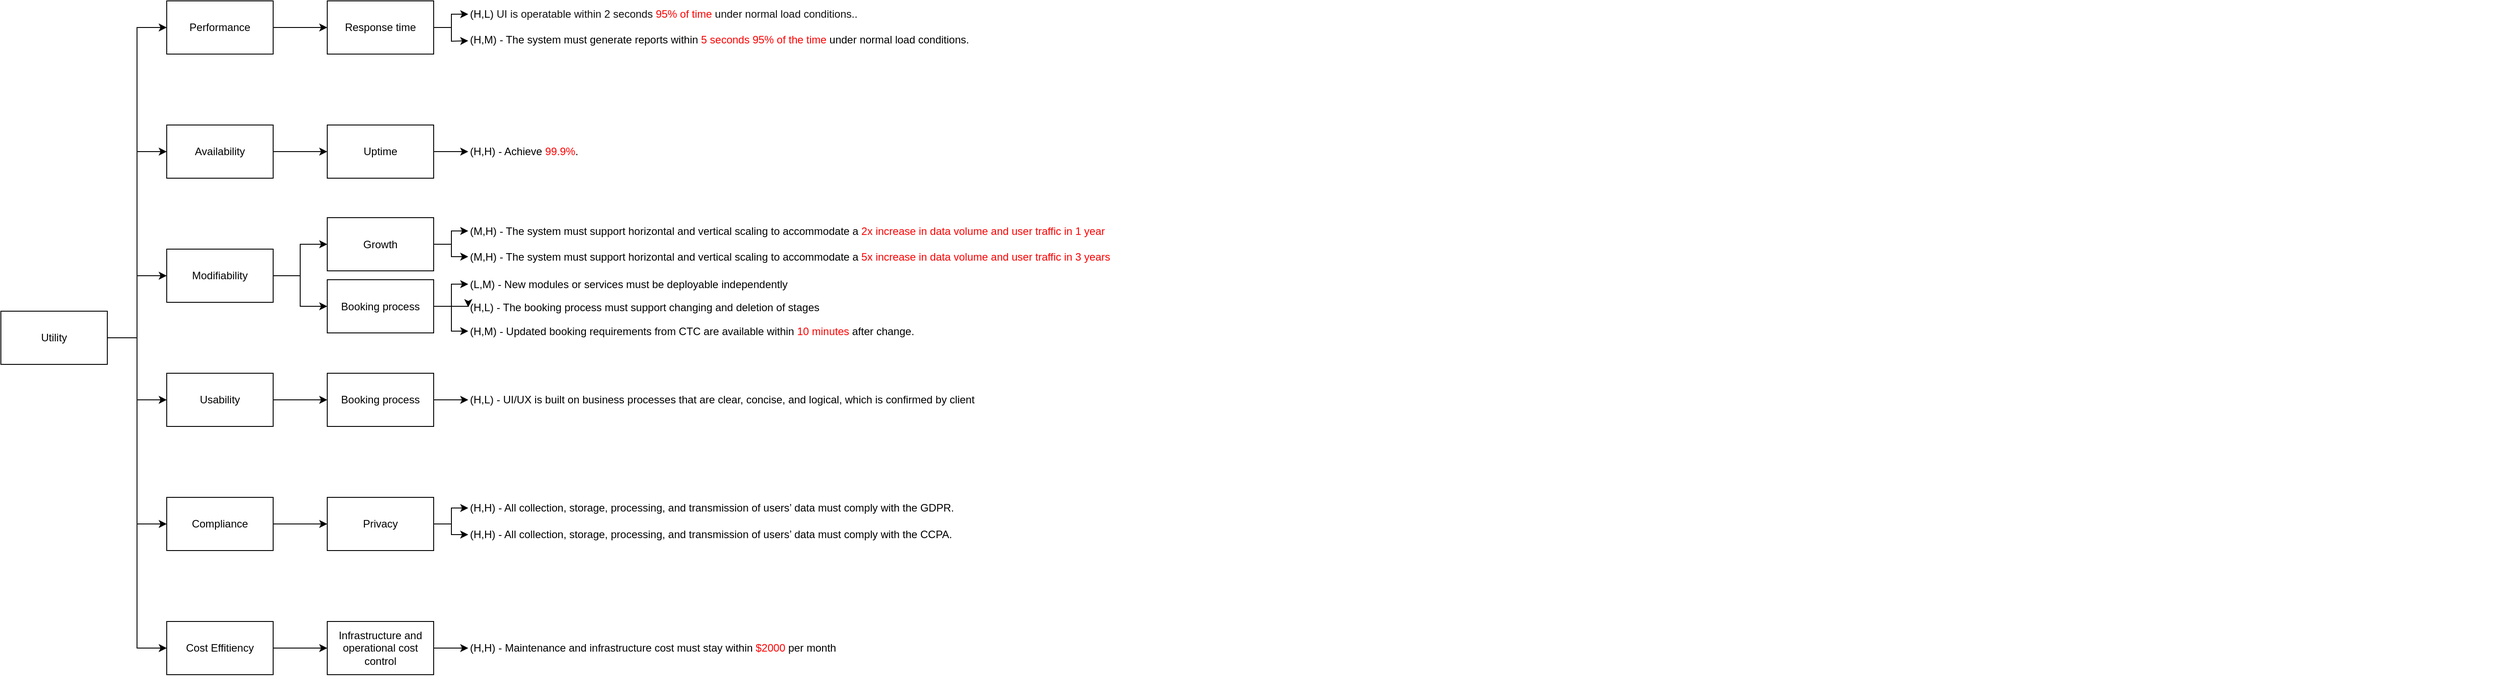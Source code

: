 <mxfile version="27.0.4">
  <diagram name="Page-1" id="o3Bn1y6jxGDED7frqozC">
    <mxGraphModel dx="898" dy="549" grid="1" gridSize="10" guides="1" tooltips="1" connect="1" arrows="1" fold="1" page="1" pageScale="1" pageWidth="850" pageHeight="1100" math="0" shadow="0">
      <root>
        <mxCell id="0" />
        <mxCell id="1" parent="0" />
        <mxCell id="qGtngPjAGswrNh9nRBlN-7" style="edgeStyle=orthogonalEdgeStyle;rounded=0;orthogonalLoop=1;jettySize=auto;html=1;entryX=0;entryY=0.5;entryDx=0;entryDy=0;" parent="1" source="qGtngPjAGswrNh9nRBlN-1" target="qGtngPjAGswrNh9nRBlN-2" edge="1">
          <mxGeometry relative="1" as="geometry" />
        </mxCell>
        <mxCell id="qGtngPjAGswrNh9nRBlN-8" style="edgeStyle=orthogonalEdgeStyle;rounded=0;orthogonalLoop=1;jettySize=auto;html=1;entryX=0;entryY=0.5;entryDx=0;entryDy=0;" parent="1" source="qGtngPjAGswrNh9nRBlN-1" target="qGtngPjAGswrNh9nRBlN-4" edge="1">
          <mxGeometry relative="1" as="geometry" />
        </mxCell>
        <mxCell id="qGtngPjAGswrNh9nRBlN-9" style="edgeStyle=orthogonalEdgeStyle;rounded=0;orthogonalLoop=1;jettySize=auto;html=1;entryX=0;entryY=0.5;entryDx=0;entryDy=0;" parent="1" source="qGtngPjAGswrNh9nRBlN-1" target="qGtngPjAGswrNh9nRBlN-3" edge="1">
          <mxGeometry relative="1" as="geometry" />
        </mxCell>
        <mxCell id="qGtngPjAGswrNh9nRBlN-10" style="edgeStyle=orthogonalEdgeStyle;rounded=0;orthogonalLoop=1;jettySize=auto;html=1;entryX=0;entryY=0.5;entryDx=0;entryDy=0;" parent="1" source="qGtngPjAGswrNh9nRBlN-1" target="qGtngPjAGswrNh9nRBlN-5" edge="1">
          <mxGeometry relative="1" as="geometry" />
        </mxCell>
        <mxCell id="qGtngPjAGswrNh9nRBlN-11" style="edgeStyle=orthogonalEdgeStyle;rounded=0;orthogonalLoop=1;jettySize=auto;html=1;entryX=0;entryY=0.5;entryDx=0;entryDy=0;" parent="1" source="qGtngPjAGswrNh9nRBlN-1" target="qGtngPjAGswrNh9nRBlN-6" edge="1">
          <mxGeometry relative="1" as="geometry" />
        </mxCell>
        <mxCell id="qGtngPjAGswrNh9nRBlN-58" style="edgeStyle=orthogonalEdgeStyle;rounded=0;orthogonalLoop=1;jettySize=auto;html=1;exitX=1;exitY=0.5;exitDx=0;exitDy=0;entryX=0;entryY=0.5;entryDx=0;entryDy=0;" parent="1" source="qGtngPjAGswrNh9nRBlN-1" target="qGtngPjAGswrNh9nRBlN-55" edge="1">
          <mxGeometry relative="1" as="geometry" />
        </mxCell>
        <mxCell id="qGtngPjAGswrNh9nRBlN-1" value="Utility" style="rounded=0;whiteSpace=wrap;html=1;" parent="1" vertex="1">
          <mxGeometry x="73" y="420" width="120" height="60" as="geometry" />
        </mxCell>
        <mxCell id="qGtngPjAGswrNh9nRBlN-34" style="edgeStyle=orthogonalEdgeStyle;rounded=0;orthogonalLoop=1;jettySize=auto;html=1;exitX=1;exitY=0.5;exitDx=0;exitDy=0;entryX=0;entryY=0.5;entryDx=0;entryDy=0;" parent="1" source="qGtngPjAGswrNh9nRBlN-2" target="qGtngPjAGswrNh9nRBlN-12" edge="1">
          <mxGeometry relative="1" as="geometry" />
        </mxCell>
        <mxCell id="qGtngPjAGswrNh9nRBlN-2" value="Performance" style="rounded=0;whiteSpace=wrap;html=1;" parent="1" vertex="1">
          <mxGeometry x="260" y="70" width="120" height="60" as="geometry" />
        </mxCell>
        <mxCell id="qGtngPjAGswrNh9nRBlN-37" style="edgeStyle=orthogonalEdgeStyle;rounded=0;orthogonalLoop=1;jettySize=auto;html=1;exitX=1;exitY=0.5;exitDx=0;exitDy=0;entryX=0;entryY=0.5;entryDx=0;entryDy=0;" parent="1" source="qGtngPjAGswrNh9nRBlN-3" target="qGtngPjAGswrNh9nRBlN-22" edge="1">
          <mxGeometry relative="1" as="geometry" />
        </mxCell>
        <mxCell id="qGtngPjAGswrNh9nRBlN-39" style="edgeStyle=orthogonalEdgeStyle;rounded=0;orthogonalLoop=1;jettySize=auto;html=1;exitX=1;exitY=0.5;exitDx=0;exitDy=0;entryX=0;entryY=0.5;entryDx=0;entryDy=0;" parent="1" source="qGtngPjAGswrNh9nRBlN-3" target="qGtngPjAGswrNh9nRBlN-25" edge="1">
          <mxGeometry relative="1" as="geometry" />
        </mxCell>
        <mxCell id="qGtngPjAGswrNh9nRBlN-3" value="Modifiability" style="rounded=0;whiteSpace=wrap;html=1;" parent="1" vertex="1">
          <mxGeometry x="260" y="350" width="120" height="60" as="geometry" />
        </mxCell>
        <mxCell id="qGtngPjAGswrNh9nRBlN-36" style="edgeStyle=orthogonalEdgeStyle;rounded=0;orthogonalLoop=1;jettySize=auto;html=1;exitX=1;exitY=0.5;exitDx=0;exitDy=0;entryX=0;entryY=0.5;entryDx=0;entryDy=0;" parent="1" source="qGtngPjAGswrNh9nRBlN-4" target="qGtngPjAGswrNh9nRBlN-14" edge="1">
          <mxGeometry relative="1" as="geometry" />
        </mxCell>
        <mxCell id="qGtngPjAGswrNh9nRBlN-4" value="Availability" style="rounded=0;whiteSpace=wrap;html=1;" parent="1" vertex="1">
          <mxGeometry x="260" y="210" width="120" height="60" as="geometry" />
        </mxCell>
        <mxCell id="qGtngPjAGswrNh9nRBlN-38" style="edgeStyle=orthogonalEdgeStyle;rounded=0;orthogonalLoop=1;jettySize=auto;html=1;exitX=1;exitY=0.5;exitDx=0;exitDy=0;entryX=0;entryY=0.5;entryDx=0;entryDy=0;" parent="1" source="qGtngPjAGswrNh9nRBlN-5" target="qGtngPjAGswrNh9nRBlN-29" edge="1">
          <mxGeometry relative="1" as="geometry" />
        </mxCell>
        <mxCell id="qGtngPjAGswrNh9nRBlN-5" value="Usability" style="rounded=0;whiteSpace=wrap;html=1;" parent="1" vertex="1">
          <mxGeometry x="260" y="490" width="120" height="60" as="geometry" />
        </mxCell>
        <mxCell id="qGtngPjAGswrNh9nRBlN-40" style="edgeStyle=orthogonalEdgeStyle;rounded=0;orthogonalLoop=1;jettySize=auto;html=1;exitX=1;exitY=0.5;exitDx=0;exitDy=0;entryX=0;entryY=0.5;entryDx=0;entryDy=0;" parent="1" source="qGtngPjAGswrNh9nRBlN-6" target="qGtngPjAGswrNh9nRBlN-32" edge="1">
          <mxGeometry relative="1" as="geometry" />
        </mxCell>
        <mxCell id="qGtngPjAGswrNh9nRBlN-6" value="Compliance" style="rounded=0;whiteSpace=wrap;html=1;" parent="1" vertex="1">
          <mxGeometry x="260" y="630" width="120" height="60" as="geometry" />
        </mxCell>
        <mxCell id="qGtngPjAGswrNh9nRBlN-41" style="edgeStyle=orthogonalEdgeStyle;rounded=0;orthogonalLoop=1;jettySize=auto;html=1;exitX=1;exitY=0.5;exitDx=0;exitDy=0;entryX=0;entryY=0.5;entryDx=0;entryDy=0;" parent="1" source="qGtngPjAGswrNh9nRBlN-12" target="qGtngPjAGswrNh9nRBlN-15" edge="1">
          <mxGeometry relative="1" as="geometry" />
        </mxCell>
        <mxCell id="qGtngPjAGswrNh9nRBlN-43" style="edgeStyle=orthogonalEdgeStyle;rounded=0;orthogonalLoop=1;jettySize=auto;html=1;exitX=1;exitY=0.5;exitDx=0;exitDy=0;entryX=0;entryY=0.5;entryDx=0;entryDy=0;" parent="1" source="qGtngPjAGswrNh9nRBlN-12" edge="1">
          <mxGeometry relative="1" as="geometry">
            <mxPoint x="600" y="115" as="targetPoint" />
          </mxGeometry>
        </mxCell>
        <mxCell id="qGtngPjAGswrNh9nRBlN-12" value="Response time" style="rounded=0;whiteSpace=wrap;html=1;" parent="1" vertex="1">
          <mxGeometry x="441" y="70" width="120" height="60" as="geometry" />
        </mxCell>
        <mxCell id="qGtngPjAGswrNh9nRBlN-61" style="edgeStyle=orthogonalEdgeStyle;rounded=0;orthogonalLoop=1;jettySize=auto;html=1;entryX=0;entryY=0.5;entryDx=0;entryDy=0;" parent="1" source="qGtngPjAGswrNh9nRBlN-14" target="qGtngPjAGswrNh9nRBlN-20" edge="1">
          <mxGeometry relative="1" as="geometry" />
        </mxCell>
        <mxCell id="qGtngPjAGswrNh9nRBlN-14" value="Uptime" style="rounded=0;whiteSpace=wrap;html=1;" parent="1" vertex="1">
          <mxGeometry x="441" y="210" width="120" height="60" as="geometry" />
        </mxCell>
        <mxCell id="qGtngPjAGswrNh9nRBlN-15" value="&lt;font&gt;(H,L)&amp;nbsp;&lt;span style=&quot;color: rgb(17, 17, 17); background-color: rgb(255, 255, 255);&quot;&gt;UI is operatable within 2 seconds &lt;/span&gt;&lt;span style=&quot;background-color: rgb(255, 255, 255); color: rgb(17, 17, 17);&quot;&gt;&lt;font style=&quot;color: rgb(255, 0, 0);&quot;&gt;95% of time&lt;/font&gt;&lt;/span&gt;&lt;span style=&quot;color: rgb(17, 17, 17); background-color: rgb(255, 255, 255);&quot;&gt; under normal load conditions..&lt;/span&gt;&lt;/font&gt;" style="text;html=1;align=left;verticalAlign=middle;whiteSpace=wrap;rounded=0;" parent="1" vertex="1">
          <mxGeometry x="600" y="70" width="540" height="30" as="geometry" />
        </mxCell>
        <mxCell id="qGtngPjAGswrNh9nRBlN-16" value="(H,M) - The system must generate reports within &lt;font style=&quot;color: light-dark(rgb(255, 0, 0), rgb(237, 237, 237));&quot;&gt;5 seconds 95% of the time&lt;/font&gt; under normal load conditions." style="text;html=1;align=left;verticalAlign=middle;whiteSpace=wrap;rounded=0;" parent="1" vertex="1">
          <mxGeometry x="600" y="99" width="680" height="30" as="geometry" />
        </mxCell>
        <mxCell id="qGtngPjAGswrNh9nRBlN-20" value="(H,H) - Achieve&amp;nbsp;&lt;font style=&quot;color: rgb(255, 0, 0);&quot;&gt;99.9%&lt;/font&gt;." style="text;html=1;align=left;verticalAlign=middle;whiteSpace=wrap;rounded=0;" parent="1" vertex="1">
          <mxGeometry x="600" y="225" width="570" height="30" as="geometry" />
        </mxCell>
        <mxCell id="qGtngPjAGswrNh9nRBlN-47" style="edgeStyle=orthogonalEdgeStyle;rounded=0;orthogonalLoop=1;jettySize=auto;html=1;exitX=1;exitY=0.5;exitDx=0;exitDy=0;entryX=0;entryY=0.5;entryDx=0;entryDy=0;" parent="1" source="qGtngPjAGswrNh9nRBlN-22" target="qGtngPjAGswrNh9nRBlN-23" edge="1">
          <mxGeometry relative="1" as="geometry" />
        </mxCell>
        <mxCell id="qGtngPjAGswrNh9nRBlN-48" style="edgeStyle=orthogonalEdgeStyle;rounded=0;orthogonalLoop=1;jettySize=auto;html=1;exitX=1;exitY=0.5;exitDx=0;exitDy=0;entryX=0;entryY=0.5;entryDx=0;entryDy=0;" parent="1" source="qGtngPjAGswrNh9nRBlN-22" target="qGtngPjAGswrNh9nRBlN-24" edge="1">
          <mxGeometry relative="1" as="geometry" />
        </mxCell>
        <mxCell id="qGtngPjAGswrNh9nRBlN-22" value="Growth" style="rounded=0;whiteSpace=wrap;html=1;" parent="1" vertex="1">
          <mxGeometry x="441" y="314.5" width="120" height="60" as="geometry" />
        </mxCell>
        <mxCell id="qGtngPjAGswrNh9nRBlN-23" value="(M,H) - The system must support horizontal and vertical scaling to accommodate a &lt;font style=&quot;color: rgb(255, 0, 0);&quot;&gt;2&lt;font style=&quot;color: rgb(255, 0, 0);&quot;&gt;x&lt;/font&gt; increase in data volume and user traffic in 1 year&lt;/font&gt;" style="text;html=1;align=left;verticalAlign=middle;whiteSpace=wrap;rounded=0;" parent="1" vertex="1">
          <mxGeometry x="600" y="314.5" width="2290" height="30" as="geometry" />
        </mxCell>
        <mxCell id="qGtngPjAGswrNh9nRBlN-24" value="(M,H) - The system must support horizontal and vertical scaling to accommodate a &lt;font style=&quot;color: rgb(255, 0, 0);&quot;&gt;5&lt;font style=&quot;color: rgb(255, 0, 0);&quot;&gt;&lt;font style=&quot;color: rgb(255, 0, 0);&quot;&gt;x&lt;/font&gt;&amp;nbsp;increase in data volume and user traffic in 3 years&lt;/font&gt;&lt;/font&gt;" style="text;html=1;align=left;verticalAlign=middle;whiteSpace=wrap;rounded=0;" parent="1" vertex="1">
          <mxGeometry x="600" y="343.5" width="760" height="30" as="geometry" />
        </mxCell>
        <mxCell id="qGtngPjAGswrNh9nRBlN-49" style="edgeStyle=orthogonalEdgeStyle;rounded=0;orthogonalLoop=1;jettySize=auto;html=1;exitX=1;exitY=0.5;exitDx=0;exitDy=0;entryX=0;entryY=0.5;entryDx=0;entryDy=0;" parent="1" source="qGtngPjAGswrNh9nRBlN-25" target="qGtngPjAGswrNh9nRBlN-26" edge="1">
          <mxGeometry relative="1" as="geometry" />
        </mxCell>
        <mxCell id="qGtngPjAGswrNh9nRBlN-51" style="edgeStyle=orthogonalEdgeStyle;rounded=0;orthogonalLoop=1;jettySize=auto;html=1;exitX=1;exitY=0.5;exitDx=0;exitDy=0;entryX=0;entryY=0.5;entryDx=0;entryDy=0;" parent="1" source="qGtngPjAGswrNh9nRBlN-25" target="qGtngPjAGswrNh9nRBlN-27" edge="1">
          <mxGeometry relative="1" as="geometry" />
        </mxCell>
        <mxCell id="qGtngPjAGswrNh9nRBlN-53" style="edgeStyle=orthogonalEdgeStyle;rounded=0;orthogonalLoop=1;jettySize=auto;html=1;exitX=1;exitY=0.5;exitDx=0;exitDy=0;entryX=0;entryY=0.5;entryDx=0;entryDy=0;" parent="1" source="qGtngPjAGswrNh9nRBlN-25" target="qGtngPjAGswrNh9nRBlN-28" edge="1">
          <mxGeometry relative="1" as="geometry" />
        </mxCell>
        <mxCell id="qGtngPjAGswrNh9nRBlN-25" value="Booking process" style="rounded=0;whiteSpace=wrap;html=1;" parent="1" vertex="1">
          <mxGeometry x="441" y="384.5" width="120" height="60" as="geometry" />
        </mxCell>
        <mxCell id="qGtngPjAGswrNh9nRBlN-26" value="(L,M) - New modules or services must be deployable independently" style="text;html=1;align=left;verticalAlign=middle;whiteSpace=wrap;rounded=0;" parent="1" vertex="1">
          <mxGeometry x="600" y="374.5" width="480" height="30" as="geometry" />
        </mxCell>
        <mxCell id="qGtngPjAGswrNh9nRBlN-27" value="(H,L) - The booking process must support changing and deletion of stages" style="text;html=1;align=left;verticalAlign=middle;whiteSpace=wrap;rounded=0;" parent="1" vertex="1">
          <mxGeometry x="600" y="400.5" width="650" height="30" as="geometry" />
        </mxCell>
        <mxCell id="qGtngPjAGswrNh9nRBlN-28" value="(H,M) - Updated booking requirements from CTC are available within &lt;font style=&quot;color: rgb(255, 0, 0);&quot;&gt;10 minutes &lt;/font&gt;after change." style="text;html=1;align=left;verticalAlign=middle;whiteSpace=wrap;rounded=0;" parent="1" vertex="1">
          <mxGeometry x="600" y="427.5" width="610" height="30" as="geometry" />
        </mxCell>
        <mxCell id="qGtngPjAGswrNh9nRBlN-52" style="edgeStyle=orthogonalEdgeStyle;rounded=0;orthogonalLoop=1;jettySize=auto;html=1;exitX=1;exitY=0.5;exitDx=0;exitDy=0;entryX=0;entryY=0.5;entryDx=0;entryDy=0;" parent="1" source="qGtngPjAGswrNh9nRBlN-29" target="qGtngPjAGswrNh9nRBlN-31" edge="1">
          <mxGeometry relative="1" as="geometry" />
        </mxCell>
        <mxCell id="qGtngPjAGswrNh9nRBlN-29" value="Booking process" style="rounded=0;whiteSpace=wrap;html=1;" parent="1" vertex="1">
          <mxGeometry x="441" y="490" width="120" height="60" as="geometry" />
        </mxCell>
        <mxCell id="qGtngPjAGswrNh9nRBlN-31" value="(H,L) - UI/UX is built on business processes that are clear, concise, and logical, which is confirmed by client" style="text;html=1;align=left;verticalAlign=middle;whiteSpace=wrap;rounded=0;" parent="1" vertex="1">
          <mxGeometry x="600" y="505" width="590" height="30" as="geometry" />
        </mxCell>
        <mxCell id="qGtngPjAGswrNh9nRBlN-54" style="edgeStyle=orthogonalEdgeStyle;rounded=0;orthogonalLoop=1;jettySize=auto;html=1;exitX=1;exitY=0.5;exitDx=0;exitDy=0;entryX=0;entryY=0.5;entryDx=0;entryDy=0;" parent="1" source="qGtngPjAGswrNh9nRBlN-32" target="qGtngPjAGswrNh9nRBlN-33" edge="1">
          <mxGeometry relative="1" as="geometry" />
        </mxCell>
        <mxCell id="axj80HGKTDRNB6Q1L5-o-2" style="edgeStyle=orthogonalEdgeStyle;rounded=0;orthogonalLoop=1;jettySize=auto;html=1;exitX=1;exitY=0.5;exitDx=0;exitDy=0;" edge="1" parent="1" source="qGtngPjAGswrNh9nRBlN-32" target="axj80HGKTDRNB6Q1L5-o-1">
          <mxGeometry relative="1" as="geometry" />
        </mxCell>
        <mxCell id="qGtngPjAGswrNh9nRBlN-32" value="Privacy" style="rounded=0;whiteSpace=wrap;html=1;" parent="1" vertex="1">
          <mxGeometry x="441" y="630" width="120" height="60" as="geometry" />
        </mxCell>
        <mxCell id="qGtngPjAGswrNh9nRBlN-33" value="(H,H) - All collection, storage, processing, and transmission of users’ data must comply with the GDPR." style="text;html=1;align=left;verticalAlign=middle;whiteSpace=wrap;rounded=0;" parent="1" vertex="1">
          <mxGeometry x="600" y="627" width="870" height="30" as="geometry" />
        </mxCell>
        <mxCell id="qGtngPjAGswrNh9nRBlN-59" style="edgeStyle=orthogonalEdgeStyle;rounded=0;orthogonalLoop=1;jettySize=auto;html=1;exitX=1;exitY=0.5;exitDx=0;exitDy=0;entryX=0;entryY=0.5;entryDx=0;entryDy=0;" parent="1" source="qGtngPjAGswrNh9nRBlN-55" target="qGtngPjAGswrNh9nRBlN-56" edge="1">
          <mxGeometry relative="1" as="geometry" />
        </mxCell>
        <mxCell id="qGtngPjAGswrNh9nRBlN-55" value="Cost Effitiency" style="rounded=0;whiteSpace=wrap;html=1;" parent="1" vertex="1">
          <mxGeometry x="260" y="770" width="120" height="60" as="geometry" />
        </mxCell>
        <mxCell id="qGtngPjAGswrNh9nRBlN-60" style="edgeStyle=orthogonalEdgeStyle;rounded=0;orthogonalLoop=1;jettySize=auto;html=1;exitX=1;exitY=0.5;exitDx=0;exitDy=0;entryX=0;entryY=0.5;entryDx=0;entryDy=0;" parent="1" source="qGtngPjAGswrNh9nRBlN-56" target="qGtngPjAGswrNh9nRBlN-57" edge="1">
          <mxGeometry relative="1" as="geometry" />
        </mxCell>
        <mxCell id="qGtngPjAGswrNh9nRBlN-56" value="Infrastructure and operational cost control" style="rounded=0;whiteSpace=wrap;html=1;" parent="1" vertex="1">
          <mxGeometry x="441" y="770" width="120" height="60" as="geometry" />
        </mxCell>
        <mxCell id="qGtngPjAGswrNh9nRBlN-57" value="(H,H) - Maintenance and infrastructure cost must stay within &lt;font style=&quot;color: rgb(255, 0, 0);&quot;&gt;$2000 &lt;/font&gt;per month" style="text;html=1;align=left;verticalAlign=middle;whiteSpace=wrap;rounded=0;" parent="1" vertex="1">
          <mxGeometry x="600" y="785" width="440" height="30" as="geometry" />
        </mxCell>
        <mxCell id="axj80HGKTDRNB6Q1L5-o-1" value="(H,H) - All collection, storage, processing, and transmission of users’ data must comply with the CCPA." style="text;html=1;align=left;verticalAlign=middle;whiteSpace=wrap;rounded=0;" vertex="1" parent="1">
          <mxGeometry x="600" y="657" width="870" height="30" as="geometry" />
        </mxCell>
      </root>
    </mxGraphModel>
  </diagram>
</mxfile>
